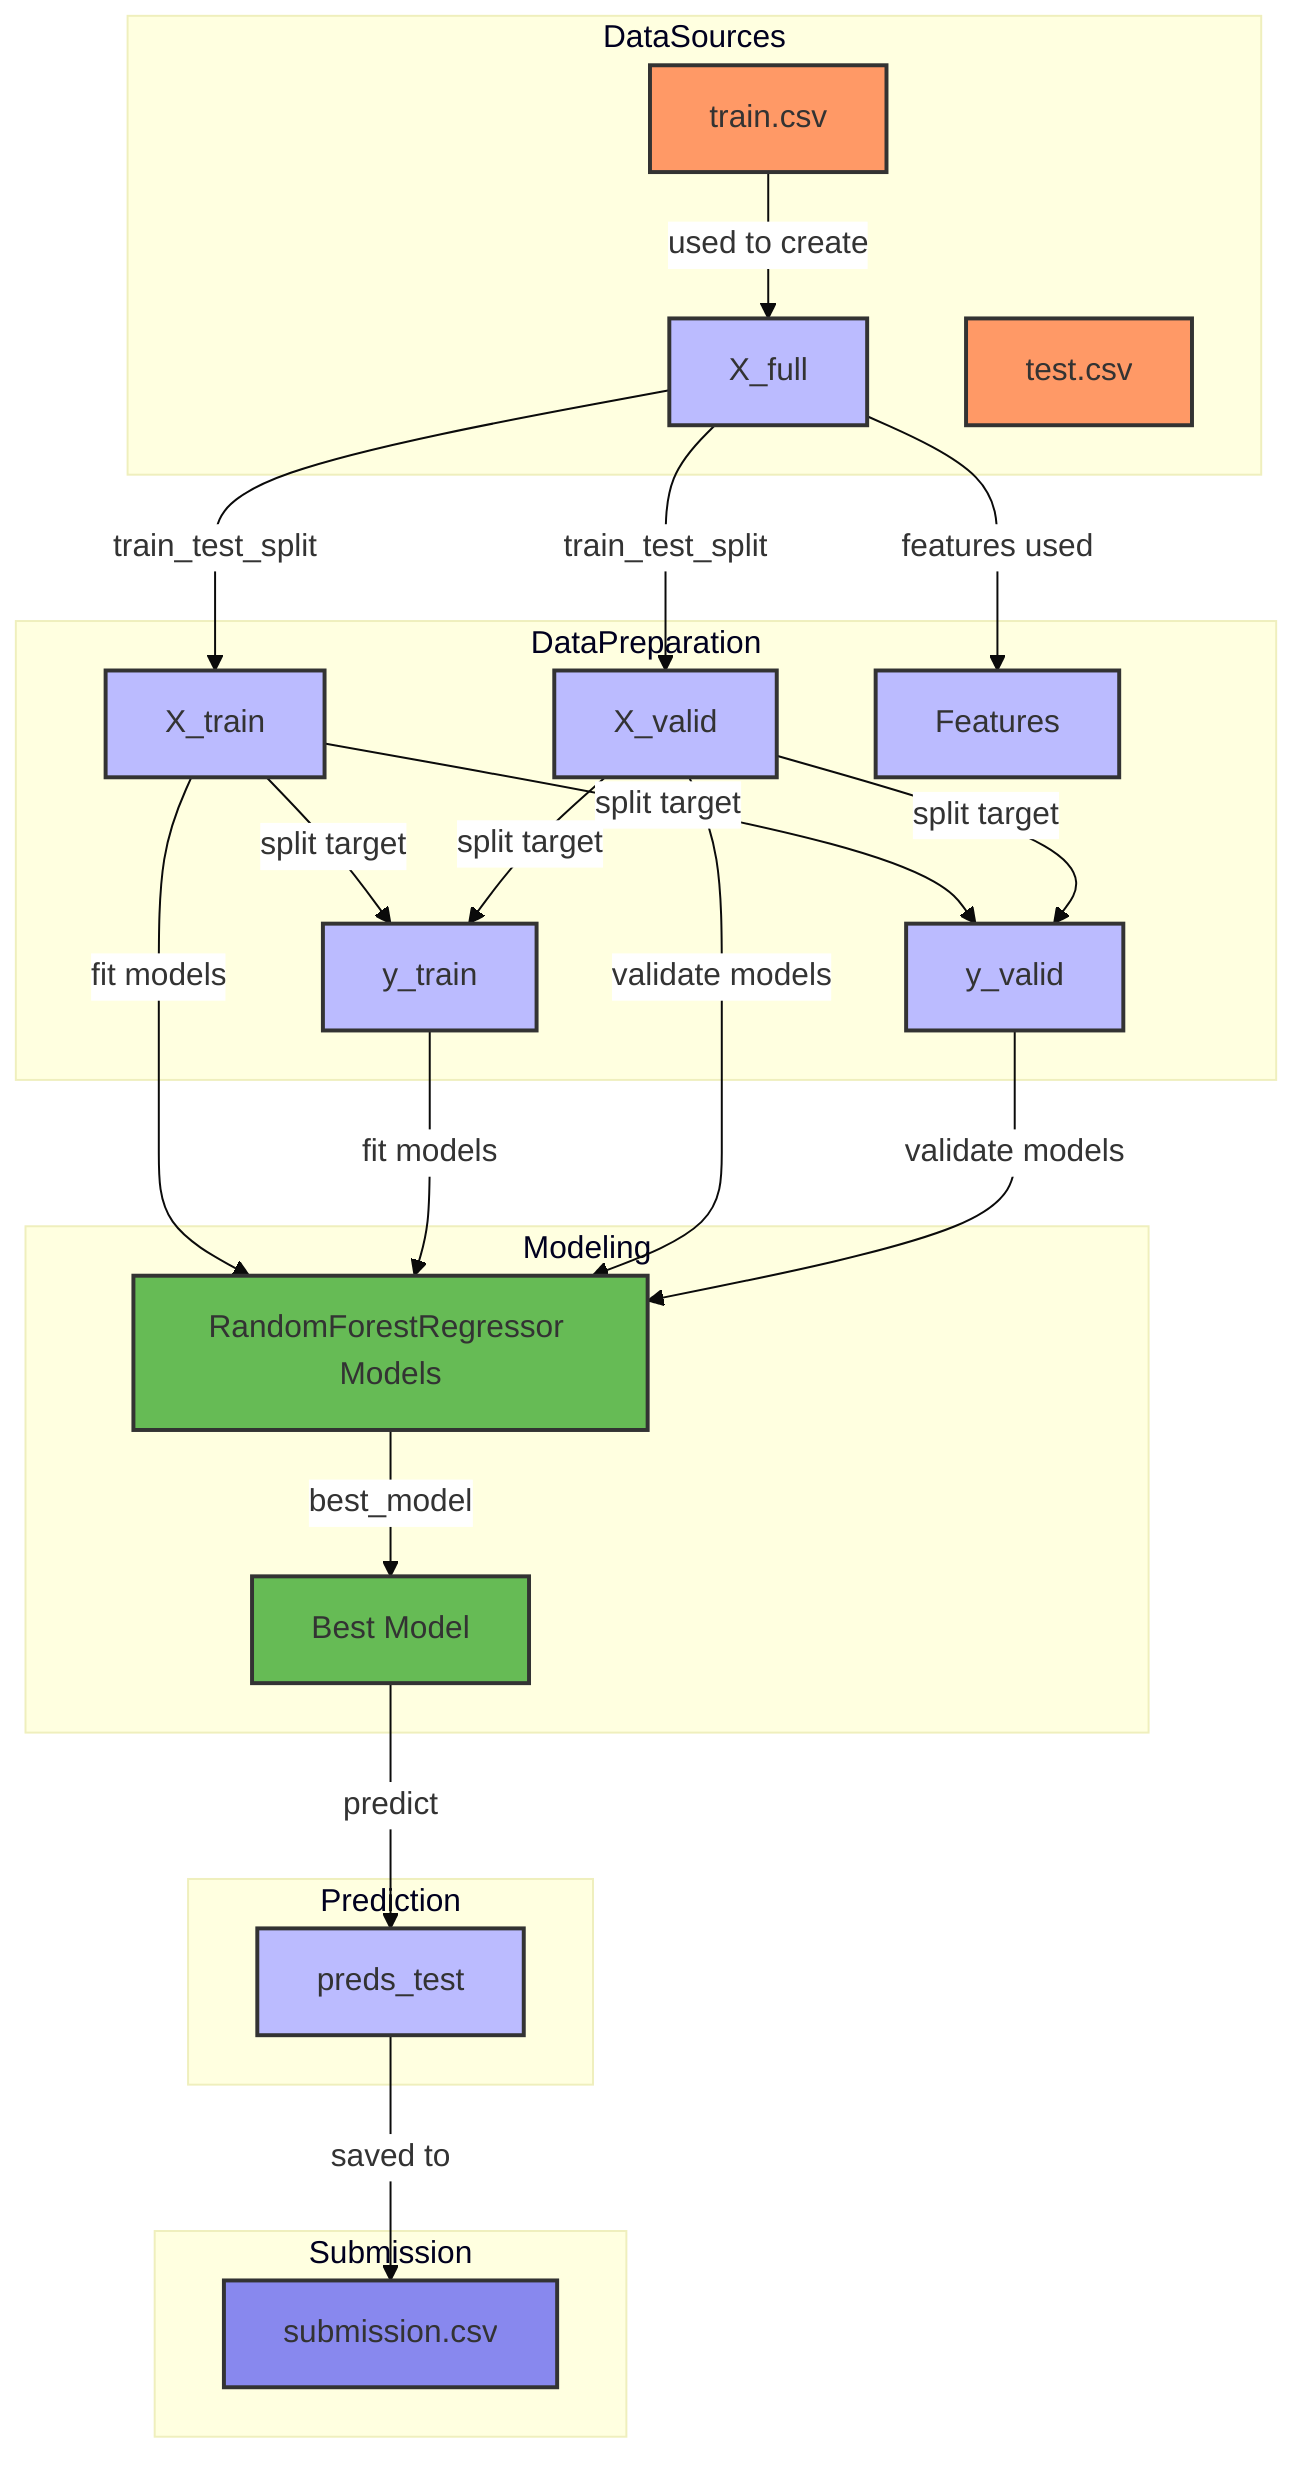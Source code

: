 %%{init: {'theme': 'base', 'themeVariables': { 'primaryColor': '#ffcc00', 'edgeLabelBackground':'#ffffff', 'tertiaryColor': '#ffffe0'}}}%%
flowchart TD
    subgraph DataSources
        A1["train.csv"]:::source -->|used to create| A2["X_full"]:::variable
        A3["test.csv"]:::source
    end

    subgraph DataPreparation
        A2 -->|train_test_split| B1["X_train"]:::variable
        A2 -->|train_test_split| B2["X_valid"]:::variable
        B1 & B2 -->|split target| B3["y_train"]:::variable
        B1 & B2 -->|split target| B4["y_valid"]:::variable
        A2 -->|features used| B5["Features"]:::variable
    end
    
    subgraph Modeling
        B["RandomForestRegressor Models"]:::model
        B1 & B3 -->|fit models| B
        B2 & B4 -->|validate models| B
        B -->|best_model| C["Best Model"]:::model
    end

    subgraph Prediction
        C -->|predict| D["preds_test"]:::variable
    end

    subgraph Submission
        D -->|saved to| E["submission.csv"]:::output
    end

    classDef source fill:#f96,stroke:#333,stroke-width:2px;
    classDef variable fill:#bbf,stroke:#333,stroke-width:2px;
    classDef model fill:#6b5,stroke:#333,stroke-width:2px;
    classDef output fill:#88e,stroke:#333,stroke-width:2px;